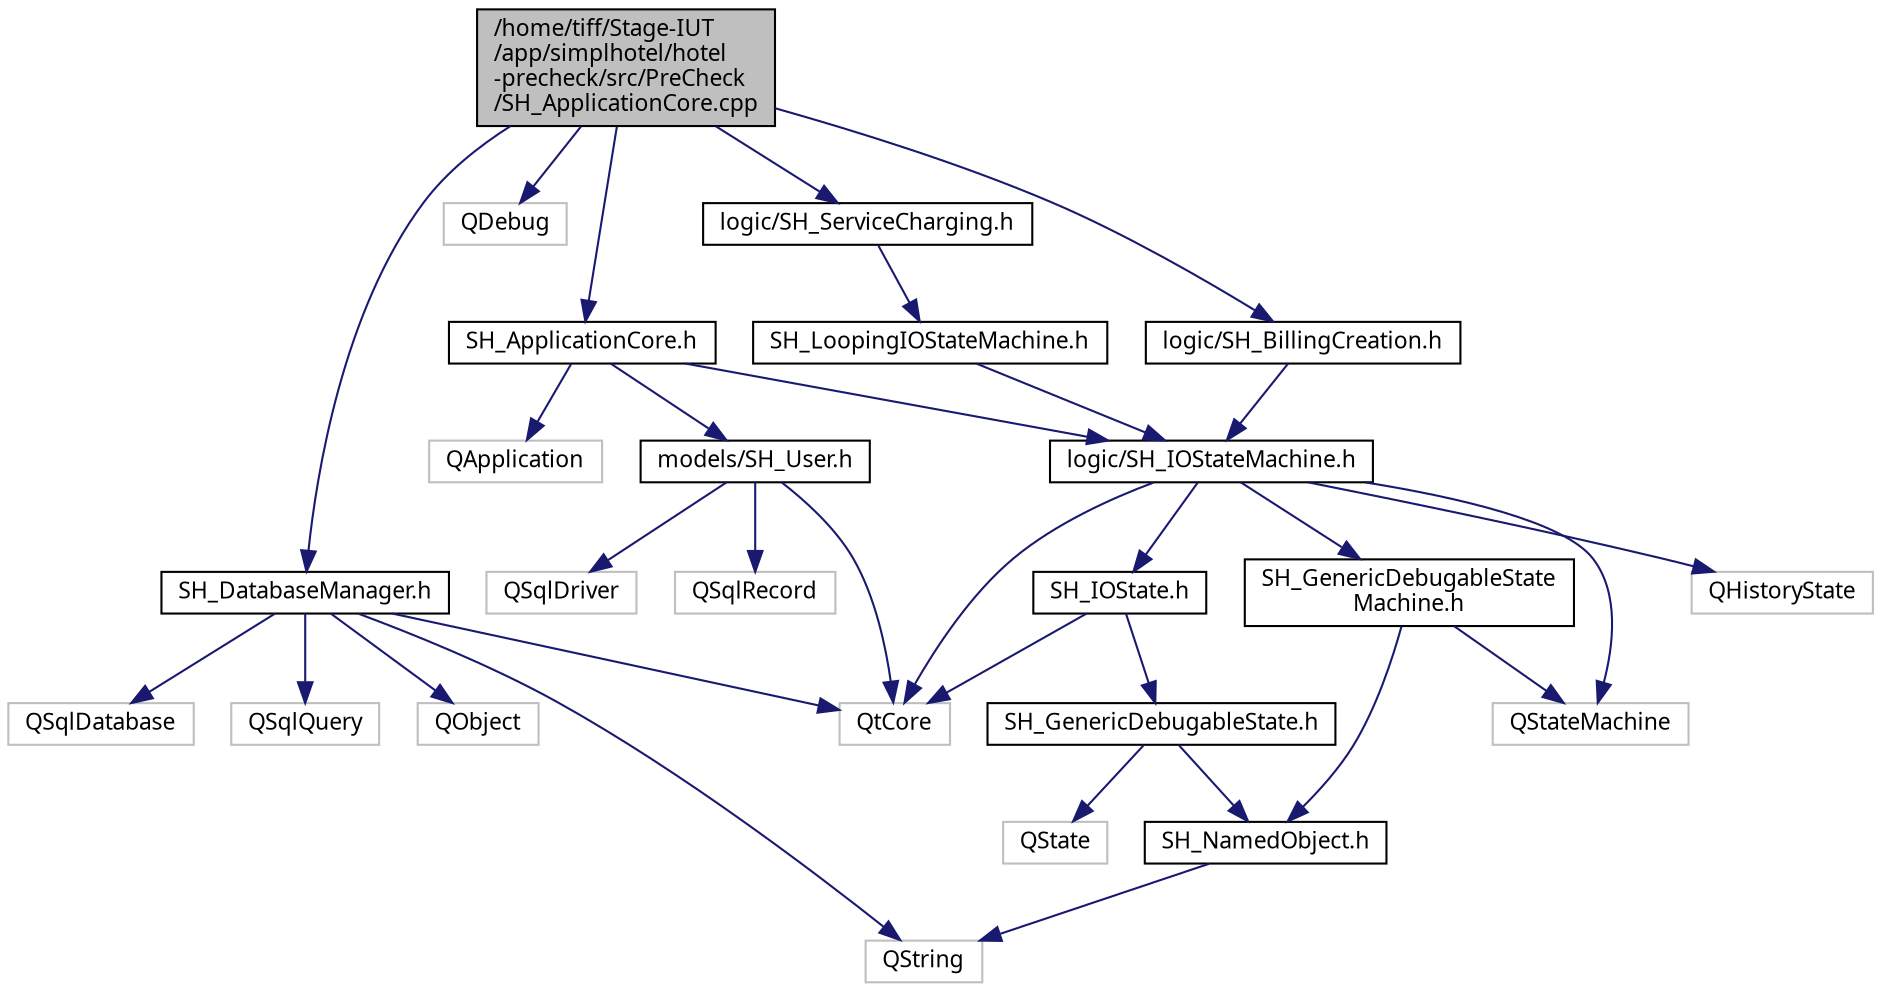 digraph "/home/tiff/Stage-IUT/app/simplhotel/hotel-precheck/src/PreCheck/SH_ApplicationCore.cpp"
{
 // INTERACTIVE_SVG=YES
  bgcolor="transparent";
  edge [fontname="Verdana",fontsize="11",labelfontname="Verdana",labelfontsize="11"];
  node [fontname="Verdana",fontsize="11",shape=record];
  Node1 [label="/home/tiff/Stage-IUT\l/app/simplhotel/hotel\l-precheck/src/PreCheck\l/SH_ApplicationCore.cpp",height=0.2,width=0.4,color="black", fillcolor="grey75", style="filled" fontcolor="black"];
  Node1 -> Node2 [color="midnightblue",fontsize="11",style="solid",fontname="Verdana"];
  Node2 [label="SH_ApplicationCore.h",height=0.2,width=0.4,color="black",URL="$SH__ApplicationCore_8h.html"];
  Node2 -> Node3 [color="midnightblue",fontsize="11",style="solid",fontname="Verdana"];
  Node3 [label="models/SH_User.h",height=0.2,width=0.4,color="black",URL="$SH__User_8h.html"];
  Node3 -> Node4 [color="midnightblue",fontsize="11",style="solid",fontname="Verdana"];
  Node4 [label="QSqlRecord",height=0.2,width=0.4,color="grey75"];
  Node3 -> Node5 [color="midnightblue",fontsize="11",style="solid",fontname="Verdana"];
  Node5 [label="QSqlDriver",height=0.2,width=0.4,color="grey75"];
  Node3 -> Node6 [color="midnightblue",fontsize="11",style="solid",fontname="Verdana"];
  Node6 [label="QtCore",height=0.2,width=0.4,color="grey75"];
  Node2 -> Node7 [color="midnightblue",fontsize="11",style="solid",fontname="Verdana"];
  Node7 [label="QApplication",height=0.2,width=0.4,color="grey75"];
  Node2 -> Node8 [color="midnightblue",fontsize="11",style="solid",fontname="Verdana"];
  Node8 [label="logic/SH_IOStateMachine.h",height=0.2,width=0.4,color="black",URL="$SH__IOStateMachine_8h.html"];
  Node8 -> Node9 [color="midnightblue",fontsize="11",style="solid",fontname="Verdana"];
  Node9 [label="QStateMachine",height=0.2,width=0.4,color="grey75"];
  Node8 -> Node10 [color="midnightblue",fontsize="11",style="solid",fontname="Verdana"];
  Node10 [label="QHistoryState",height=0.2,width=0.4,color="grey75"];
  Node8 -> Node6 [color="midnightblue",fontsize="11",style="solid",fontname="Verdana"];
  Node8 -> Node11 [color="midnightblue",fontsize="11",style="solid",fontname="Verdana"];
  Node11 [label="SH_GenericDebugableState\lMachine.h",height=0.2,width=0.4,color="black",URL="$SH__GenericDebugableStateMachine_8h.html"];
  Node11 -> Node9 [color="midnightblue",fontsize="11",style="solid",fontname="Verdana"];
  Node11 -> Node12 [color="midnightblue",fontsize="11",style="solid",fontname="Verdana"];
  Node12 [label="SH_NamedObject.h",height=0.2,width=0.4,color="black",URL="$SH__NamedObject_8h.html"];
  Node12 -> Node13 [color="midnightblue",fontsize="11",style="solid",fontname="Verdana"];
  Node13 [label="QString",height=0.2,width=0.4,color="grey75"];
  Node8 -> Node14 [color="midnightblue",fontsize="11",style="solid",fontname="Verdana"];
  Node14 [label="SH_IOState.h",height=0.2,width=0.4,color="black",URL="$SH__IOState_8h.html"];
  Node14 -> Node15 [color="midnightblue",fontsize="11",style="solid",fontname="Verdana"];
  Node15 [label="SH_GenericDebugableState.h",height=0.2,width=0.4,color="black",URL="$SH__GenericDebugableState_8h.html"];
  Node15 -> Node16 [color="midnightblue",fontsize="11",style="solid",fontname="Verdana"];
  Node16 [label="QState",height=0.2,width=0.4,color="grey75"];
  Node15 -> Node12 [color="midnightblue",fontsize="11",style="solid",fontname="Verdana"];
  Node14 -> Node6 [color="midnightblue",fontsize="11",style="solid",fontname="Verdana"];
  Node1 -> Node17 [color="midnightblue",fontsize="11",style="solid",fontname="Verdana"];
  Node17 [label="QDebug",height=0.2,width=0.4,color="grey75"];
  Node1 -> Node18 [color="midnightblue",fontsize="11",style="solid",fontname="Verdana"];
  Node18 [label="SH_DatabaseManager.h",height=0.2,width=0.4,color="black",URL="$SH__DatabaseManager_8h.html"];
  Node18 -> Node19 [color="midnightblue",fontsize="11",style="solid",fontname="Verdana"];
  Node19 [label="QSqlDatabase",height=0.2,width=0.4,color="grey75"];
  Node18 -> Node13 [color="midnightblue",fontsize="11",style="solid",fontname="Verdana"];
  Node18 -> Node20 [color="midnightblue",fontsize="11",style="solid",fontname="Verdana"];
  Node20 [label="QSqlQuery",height=0.2,width=0.4,color="grey75"];
  Node18 -> Node21 [color="midnightblue",fontsize="11",style="solid",fontname="Verdana"];
  Node21 [label="QObject",height=0.2,width=0.4,color="grey75"];
  Node18 -> Node6 [color="midnightblue",fontsize="11",style="solid",fontname="Verdana"];
  Node1 -> Node22 [color="midnightblue",fontsize="11",style="solid",fontname="Verdana"];
  Node22 [label="logic/SH_ServiceCharging.h",height=0.2,width=0.4,color="black",URL="$SH__ServiceCharging_8h.html"];
  Node22 -> Node23 [color="midnightblue",fontsize="11",style="solid",fontname="Verdana"];
  Node23 [label="SH_LoopingIOStateMachine.h",height=0.2,width=0.4,color="black",URL="$SH__LoopingIOStateMachine_8h.html"];
  Node23 -> Node8 [color="midnightblue",fontsize="11",style="solid",fontname="Verdana"];
  Node1 -> Node24 [color="midnightblue",fontsize="11",style="solid",fontname="Verdana"];
  Node24 [label="logic/SH_BillingCreation.h",height=0.2,width=0.4,color="black",URL="$SH__BillingCreation_8h.html"];
  Node24 -> Node8 [color="midnightblue",fontsize="11",style="solid",fontname="Verdana"];
}
